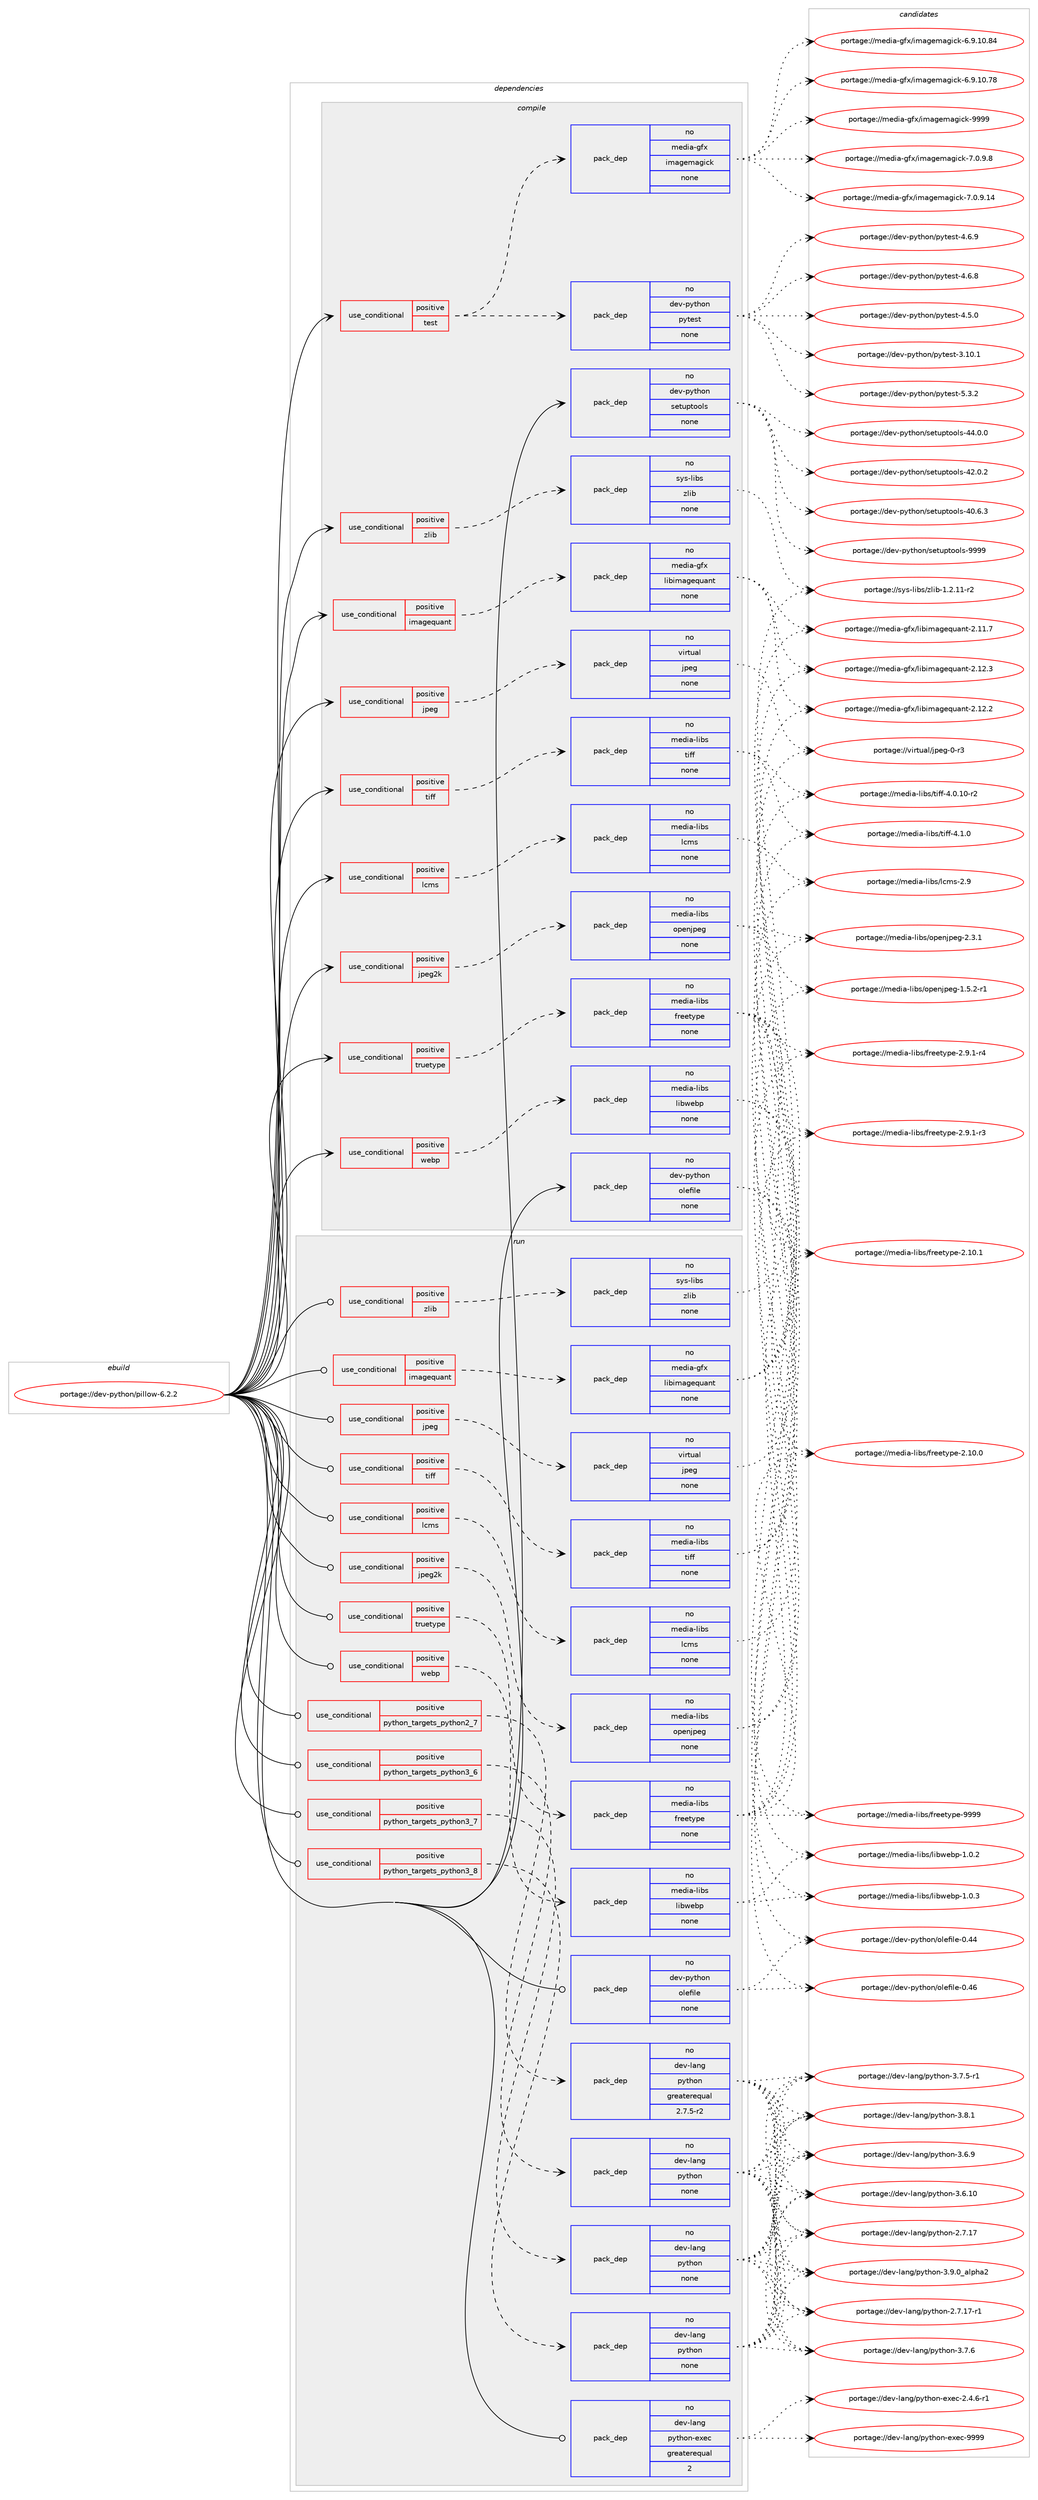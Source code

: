 digraph prolog {

# *************
# Graph options
# *************

newrank=true;
concentrate=true;
compound=true;
graph [rankdir=LR,fontname=Helvetica,fontsize=10,ranksep=1.5];#, ranksep=2.5, nodesep=0.2];
edge  [arrowhead=vee];
node  [fontname=Helvetica,fontsize=10];

# **********
# The ebuild
# **********

subgraph cluster_leftcol {
color=gray;
label=<<i>ebuild</i>>;
id [label="portage://dev-python/pillow-6.2.2", color=red, width=4, href="../dev-python/pillow-6.2.2.svg"];
}

# ****************
# The dependencies
# ****************

subgraph cluster_midcol {
color=gray;
label=<<i>dependencies</i>>;
subgraph cluster_compile {
fillcolor="#eeeeee";
style=filled;
label=<<i>compile</i>>;
subgraph cond110807 {
dependency442245 [label=<<TABLE BORDER="0" CELLBORDER="1" CELLSPACING="0" CELLPADDING="4"><TR><TD ROWSPAN="3" CELLPADDING="10">use_conditional</TD></TR><TR><TD>positive</TD></TR><TR><TD>imagequant</TD></TR></TABLE>>, shape=none, color=red];
subgraph pack326496 {
dependency442246 [label=<<TABLE BORDER="0" CELLBORDER="1" CELLSPACING="0" CELLPADDING="4" WIDTH="220"><TR><TD ROWSPAN="6" CELLPADDING="30">pack_dep</TD></TR><TR><TD WIDTH="110">no</TD></TR><TR><TD>media-gfx</TD></TR><TR><TD>libimagequant</TD></TR><TR><TD>none</TD></TR><TR><TD></TD></TR></TABLE>>, shape=none, color=blue];
}
dependency442245:e -> dependency442246:w [weight=20,style="dashed",arrowhead="vee"];
}
id:e -> dependency442245:w [weight=20,style="solid",arrowhead="vee"];
subgraph cond110808 {
dependency442247 [label=<<TABLE BORDER="0" CELLBORDER="1" CELLSPACING="0" CELLPADDING="4"><TR><TD ROWSPAN="3" CELLPADDING="10">use_conditional</TD></TR><TR><TD>positive</TD></TR><TR><TD>jpeg</TD></TR></TABLE>>, shape=none, color=red];
subgraph pack326497 {
dependency442248 [label=<<TABLE BORDER="0" CELLBORDER="1" CELLSPACING="0" CELLPADDING="4" WIDTH="220"><TR><TD ROWSPAN="6" CELLPADDING="30">pack_dep</TD></TR><TR><TD WIDTH="110">no</TD></TR><TR><TD>virtual</TD></TR><TR><TD>jpeg</TD></TR><TR><TD>none</TD></TR><TR><TD></TD></TR></TABLE>>, shape=none, color=blue];
}
dependency442247:e -> dependency442248:w [weight=20,style="dashed",arrowhead="vee"];
}
id:e -> dependency442247:w [weight=20,style="solid",arrowhead="vee"];
subgraph cond110809 {
dependency442249 [label=<<TABLE BORDER="0" CELLBORDER="1" CELLSPACING="0" CELLPADDING="4"><TR><TD ROWSPAN="3" CELLPADDING="10">use_conditional</TD></TR><TR><TD>positive</TD></TR><TR><TD>jpeg2k</TD></TR></TABLE>>, shape=none, color=red];
subgraph pack326498 {
dependency442250 [label=<<TABLE BORDER="0" CELLBORDER="1" CELLSPACING="0" CELLPADDING="4" WIDTH="220"><TR><TD ROWSPAN="6" CELLPADDING="30">pack_dep</TD></TR><TR><TD WIDTH="110">no</TD></TR><TR><TD>media-libs</TD></TR><TR><TD>openjpeg</TD></TR><TR><TD>none</TD></TR><TR><TD></TD></TR></TABLE>>, shape=none, color=blue];
}
dependency442249:e -> dependency442250:w [weight=20,style="dashed",arrowhead="vee"];
}
id:e -> dependency442249:w [weight=20,style="solid",arrowhead="vee"];
subgraph cond110810 {
dependency442251 [label=<<TABLE BORDER="0" CELLBORDER="1" CELLSPACING="0" CELLPADDING="4"><TR><TD ROWSPAN="3" CELLPADDING="10">use_conditional</TD></TR><TR><TD>positive</TD></TR><TR><TD>lcms</TD></TR></TABLE>>, shape=none, color=red];
subgraph pack326499 {
dependency442252 [label=<<TABLE BORDER="0" CELLBORDER="1" CELLSPACING="0" CELLPADDING="4" WIDTH="220"><TR><TD ROWSPAN="6" CELLPADDING="30">pack_dep</TD></TR><TR><TD WIDTH="110">no</TD></TR><TR><TD>media-libs</TD></TR><TR><TD>lcms</TD></TR><TR><TD>none</TD></TR><TR><TD></TD></TR></TABLE>>, shape=none, color=blue];
}
dependency442251:e -> dependency442252:w [weight=20,style="dashed",arrowhead="vee"];
}
id:e -> dependency442251:w [weight=20,style="solid",arrowhead="vee"];
subgraph cond110811 {
dependency442253 [label=<<TABLE BORDER="0" CELLBORDER="1" CELLSPACING="0" CELLPADDING="4"><TR><TD ROWSPAN="3" CELLPADDING="10">use_conditional</TD></TR><TR><TD>positive</TD></TR><TR><TD>test</TD></TR></TABLE>>, shape=none, color=red];
subgraph pack326500 {
dependency442254 [label=<<TABLE BORDER="0" CELLBORDER="1" CELLSPACING="0" CELLPADDING="4" WIDTH="220"><TR><TD ROWSPAN="6" CELLPADDING="30">pack_dep</TD></TR><TR><TD WIDTH="110">no</TD></TR><TR><TD>dev-python</TD></TR><TR><TD>pytest</TD></TR><TR><TD>none</TD></TR><TR><TD></TD></TR></TABLE>>, shape=none, color=blue];
}
dependency442253:e -> dependency442254:w [weight=20,style="dashed",arrowhead="vee"];
subgraph pack326501 {
dependency442255 [label=<<TABLE BORDER="0" CELLBORDER="1" CELLSPACING="0" CELLPADDING="4" WIDTH="220"><TR><TD ROWSPAN="6" CELLPADDING="30">pack_dep</TD></TR><TR><TD WIDTH="110">no</TD></TR><TR><TD>media-gfx</TD></TR><TR><TD>imagemagick</TD></TR><TR><TD>none</TD></TR><TR><TD></TD></TR></TABLE>>, shape=none, color=blue];
}
dependency442253:e -> dependency442255:w [weight=20,style="dashed",arrowhead="vee"];
}
id:e -> dependency442253:w [weight=20,style="solid",arrowhead="vee"];
subgraph cond110812 {
dependency442256 [label=<<TABLE BORDER="0" CELLBORDER="1" CELLSPACING="0" CELLPADDING="4"><TR><TD ROWSPAN="3" CELLPADDING="10">use_conditional</TD></TR><TR><TD>positive</TD></TR><TR><TD>tiff</TD></TR></TABLE>>, shape=none, color=red];
subgraph pack326502 {
dependency442257 [label=<<TABLE BORDER="0" CELLBORDER="1" CELLSPACING="0" CELLPADDING="4" WIDTH="220"><TR><TD ROWSPAN="6" CELLPADDING="30">pack_dep</TD></TR><TR><TD WIDTH="110">no</TD></TR><TR><TD>media-libs</TD></TR><TR><TD>tiff</TD></TR><TR><TD>none</TD></TR><TR><TD></TD></TR></TABLE>>, shape=none, color=blue];
}
dependency442256:e -> dependency442257:w [weight=20,style="dashed",arrowhead="vee"];
}
id:e -> dependency442256:w [weight=20,style="solid",arrowhead="vee"];
subgraph cond110813 {
dependency442258 [label=<<TABLE BORDER="0" CELLBORDER="1" CELLSPACING="0" CELLPADDING="4"><TR><TD ROWSPAN="3" CELLPADDING="10">use_conditional</TD></TR><TR><TD>positive</TD></TR><TR><TD>truetype</TD></TR></TABLE>>, shape=none, color=red];
subgraph pack326503 {
dependency442259 [label=<<TABLE BORDER="0" CELLBORDER="1" CELLSPACING="0" CELLPADDING="4" WIDTH="220"><TR><TD ROWSPAN="6" CELLPADDING="30">pack_dep</TD></TR><TR><TD WIDTH="110">no</TD></TR><TR><TD>media-libs</TD></TR><TR><TD>freetype</TD></TR><TR><TD>none</TD></TR><TR><TD></TD></TR></TABLE>>, shape=none, color=blue];
}
dependency442258:e -> dependency442259:w [weight=20,style="dashed",arrowhead="vee"];
}
id:e -> dependency442258:w [weight=20,style="solid",arrowhead="vee"];
subgraph cond110814 {
dependency442260 [label=<<TABLE BORDER="0" CELLBORDER="1" CELLSPACING="0" CELLPADDING="4"><TR><TD ROWSPAN="3" CELLPADDING="10">use_conditional</TD></TR><TR><TD>positive</TD></TR><TR><TD>webp</TD></TR></TABLE>>, shape=none, color=red];
subgraph pack326504 {
dependency442261 [label=<<TABLE BORDER="0" CELLBORDER="1" CELLSPACING="0" CELLPADDING="4" WIDTH="220"><TR><TD ROWSPAN="6" CELLPADDING="30">pack_dep</TD></TR><TR><TD WIDTH="110">no</TD></TR><TR><TD>media-libs</TD></TR><TR><TD>libwebp</TD></TR><TR><TD>none</TD></TR><TR><TD></TD></TR></TABLE>>, shape=none, color=blue];
}
dependency442260:e -> dependency442261:w [weight=20,style="dashed",arrowhead="vee"];
}
id:e -> dependency442260:w [weight=20,style="solid",arrowhead="vee"];
subgraph cond110815 {
dependency442262 [label=<<TABLE BORDER="0" CELLBORDER="1" CELLSPACING="0" CELLPADDING="4"><TR><TD ROWSPAN="3" CELLPADDING="10">use_conditional</TD></TR><TR><TD>positive</TD></TR><TR><TD>zlib</TD></TR></TABLE>>, shape=none, color=red];
subgraph pack326505 {
dependency442263 [label=<<TABLE BORDER="0" CELLBORDER="1" CELLSPACING="0" CELLPADDING="4" WIDTH="220"><TR><TD ROWSPAN="6" CELLPADDING="30">pack_dep</TD></TR><TR><TD WIDTH="110">no</TD></TR><TR><TD>sys-libs</TD></TR><TR><TD>zlib</TD></TR><TR><TD>none</TD></TR><TR><TD></TD></TR></TABLE>>, shape=none, color=blue];
}
dependency442262:e -> dependency442263:w [weight=20,style="dashed",arrowhead="vee"];
}
id:e -> dependency442262:w [weight=20,style="solid",arrowhead="vee"];
subgraph pack326506 {
dependency442264 [label=<<TABLE BORDER="0" CELLBORDER="1" CELLSPACING="0" CELLPADDING="4" WIDTH="220"><TR><TD ROWSPAN="6" CELLPADDING="30">pack_dep</TD></TR><TR><TD WIDTH="110">no</TD></TR><TR><TD>dev-python</TD></TR><TR><TD>olefile</TD></TR><TR><TD>none</TD></TR><TR><TD></TD></TR></TABLE>>, shape=none, color=blue];
}
id:e -> dependency442264:w [weight=20,style="solid",arrowhead="vee"];
subgraph pack326507 {
dependency442265 [label=<<TABLE BORDER="0" CELLBORDER="1" CELLSPACING="0" CELLPADDING="4" WIDTH="220"><TR><TD ROWSPAN="6" CELLPADDING="30">pack_dep</TD></TR><TR><TD WIDTH="110">no</TD></TR><TR><TD>dev-python</TD></TR><TR><TD>setuptools</TD></TR><TR><TD>none</TD></TR><TR><TD></TD></TR></TABLE>>, shape=none, color=blue];
}
id:e -> dependency442265:w [weight=20,style="solid",arrowhead="vee"];
}
subgraph cluster_compileandrun {
fillcolor="#eeeeee";
style=filled;
label=<<i>compile and run</i>>;
}
subgraph cluster_run {
fillcolor="#eeeeee";
style=filled;
label=<<i>run</i>>;
subgraph cond110816 {
dependency442266 [label=<<TABLE BORDER="0" CELLBORDER="1" CELLSPACING="0" CELLPADDING="4"><TR><TD ROWSPAN="3" CELLPADDING="10">use_conditional</TD></TR><TR><TD>positive</TD></TR><TR><TD>imagequant</TD></TR></TABLE>>, shape=none, color=red];
subgraph pack326508 {
dependency442267 [label=<<TABLE BORDER="0" CELLBORDER="1" CELLSPACING="0" CELLPADDING="4" WIDTH="220"><TR><TD ROWSPAN="6" CELLPADDING="30">pack_dep</TD></TR><TR><TD WIDTH="110">no</TD></TR><TR><TD>media-gfx</TD></TR><TR><TD>libimagequant</TD></TR><TR><TD>none</TD></TR><TR><TD></TD></TR></TABLE>>, shape=none, color=blue];
}
dependency442266:e -> dependency442267:w [weight=20,style="dashed",arrowhead="vee"];
}
id:e -> dependency442266:w [weight=20,style="solid",arrowhead="odot"];
subgraph cond110817 {
dependency442268 [label=<<TABLE BORDER="0" CELLBORDER="1" CELLSPACING="0" CELLPADDING="4"><TR><TD ROWSPAN="3" CELLPADDING="10">use_conditional</TD></TR><TR><TD>positive</TD></TR><TR><TD>jpeg</TD></TR></TABLE>>, shape=none, color=red];
subgraph pack326509 {
dependency442269 [label=<<TABLE BORDER="0" CELLBORDER="1" CELLSPACING="0" CELLPADDING="4" WIDTH="220"><TR><TD ROWSPAN="6" CELLPADDING="30">pack_dep</TD></TR><TR><TD WIDTH="110">no</TD></TR><TR><TD>virtual</TD></TR><TR><TD>jpeg</TD></TR><TR><TD>none</TD></TR><TR><TD></TD></TR></TABLE>>, shape=none, color=blue];
}
dependency442268:e -> dependency442269:w [weight=20,style="dashed",arrowhead="vee"];
}
id:e -> dependency442268:w [weight=20,style="solid",arrowhead="odot"];
subgraph cond110818 {
dependency442270 [label=<<TABLE BORDER="0" CELLBORDER="1" CELLSPACING="0" CELLPADDING="4"><TR><TD ROWSPAN="3" CELLPADDING="10">use_conditional</TD></TR><TR><TD>positive</TD></TR><TR><TD>jpeg2k</TD></TR></TABLE>>, shape=none, color=red];
subgraph pack326510 {
dependency442271 [label=<<TABLE BORDER="0" CELLBORDER="1" CELLSPACING="0" CELLPADDING="4" WIDTH="220"><TR><TD ROWSPAN="6" CELLPADDING="30">pack_dep</TD></TR><TR><TD WIDTH="110">no</TD></TR><TR><TD>media-libs</TD></TR><TR><TD>openjpeg</TD></TR><TR><TD>none</TD></TR><TR><TD></TD></TR></TABLE>>, shape=none, color=blue];
}
dependency442270:e -> dependency442271:w [weight=20,style="dashed",arrowhead="vee"];
}
id:e -> dependency442270:w [weight=20,style="solid",arrowhead="odot"];
subgraph cond110819 {
dependency442272 [label=<<TABLE BORDER="0" CELLBORDER="1" CELLSPACING="0" CELLPADDING="4"><TR><TD ROWSPAN="3" CELLPADDING="10">use_conditional</TD></TR><TR><TD>positive</TD></TR><TR><TD>lcms</TD></TR></TABLE>>, shape=none, color=red];
subgraph pack326511 {
dependency442273 [label=<<TABLE BORDER="0" CELLBORDER="1" CELLSPACING="0" CELLPADDING="4" WIDTH="220"><TR><TD ROWSPAN="6" CELLPADDING="30">pack_dep</TD></TR><TR><TD WIDTH="110">no</TD></TR><TR><TD>media-libs</TD></TR><TR><TD>lcms</TD></TR><TR><TD>none</TD></TR><TR><TD></TD></TR></TABLE>>, shape=none, color=blue];
}
dependency442272:e -> dependency442273:w [weight=20,style="dashed",arrowhead="vee"];
}
id:e -> dependency442272:w [weight=20,style="solid",arrowhead="odot"];
subgraph cond110820 {
dependency442274 [label=<<TABLE BORDER="0" CELLBORDER="1" CELLSPACING="0" CELLPADDING="4"><TR><TD ROWSPAN="3" CELLPADDING="10">use_conditional</TD></TR><TR><TD>positive</TD></TR><TR><TD>python_targets_python2_7</TD></TR></TABLE>>, shape=none, color=red];
subgraph pack326512 {
dependency442275 [label=<<TABLE BORDER="0" CELLBORDER="1" CELLSPACING="0" CELLPADDING="4" WIDTH="220"><TR><TD ROWSPAN="6" CELLPADDING="30">pack_dep</TD></TR><TR><TD WIDTH="110">no</TD></TR><TR><TD>dev-lang</TD></TR><TR><TD>python</TD></TR><TR><TD>greaterequal</TD></TR><TR><TD>2.7.5-r2</TD></TR></TABLE>>, shape=none, color=blue];
}
dependency442274:e -> dependency442275:w [weight=20,style="dashed",arrowhead="vee"];
}
id:e -> dependency442274:w [weight=20,style="solid",arrowhead="odot"];
subgraph cond110821 {
dependency442276 [label=<<TABLE BORDER="0" CELLBORDER="1" CELLSPACING="0" CELLPADDING="4"><TR><TD ROWSPAN="3" CELLPADDING="10">use_conditional</TD></TR><TR><TD>positive</TD></TR><TR><TD>python_targets_python3_6</TD></TR></TABLE>>, shape=none, color=red];
subgraph pack326513 {
dependency442277 [label=<<TABLE BORDER="0" CELLBORDER="1" CELLSPACING="0" CELLPADDING="4" WIDTH="220"><TR><TD ROWSPAN="6" CELLPADDING="30">pack_dep</TD></TR><TR><TD WIDTH="110">no</TD></TR><TR><TD>dev-lang</TD></TR><TR><TD>python</TD></TR><TR><TD>none</TD></TR><TR><TD></TD></TR></TABLE>>, shape=none, color=blue];
}
dependency442276:e -> dependency442277:w [weight=20,style="dashed",arrowhead="vee"];
}
id:e -> dependency442276:w [weight=20,style="solid",arrowhead="odot"];
subgraph cond110822 {
dependency442278 [label=<<TABLE BORDER="0" CELLBORDER="1" CELLSPACING="0" CELLPADDING="4"><TR><TD ROWSPAN="3" CELLPADDING="10">use_conditional</TD></TR><TR><TD>positive</TD></TR><TR><TD>python_targets_python3_7</TD></TR></TABLE>>, shape=none, color=red];
subgraph pack326514 {
dependency442279 [label=<<TABLE BORDER="0" CELLBORDER="1" CELLSPACING="0" CELLPADDING="4" WIDTH="220"><TR><TD ROWSPAN="6" CELLPADDING="30">pack_dep</TD></TR><TR><TD WIDTH="110">no</TD></TR><TR><TD>dev-lang</TD></TR><TR><TD>python</TD></TR><TR><TD>none</TD></TR><TR><TD></TD></TR></TABLE>>, shape=none, color=blue];
}
dependency442278:e -> dependency442279:w [weight=20,style="dashed",arrowhead="vee"];
}
id:e -> dependency442278:w [weight=20,style="solid",arrowhead="odot"];
subgraph cond110823 {
dependency442280 [label=<<TABLE BORDER="0" CELLBORDER="1" CELLSPACING="0" CELLPADDING="4"><TR><TD ROWSPAN="3" CELLPADDING="10">use_conditional</TD></TR><TR><TD>positive</TD></TR><TR><TD>python_targets_python3_8</TD></TR></TABLE>>, shape=none, color=red];
subgraph pack326515 {
dependency442281 [label=<<TABLE BORDER="0" CELLBORDER="1" CELLSPACING="0" CELLPADDING="4" WIDTH="220"><TR><TD ROWSPAN="6" CELLPADDING="30">pack_dep</TD></TR><TR><TD WIDTH="110">no</TD></TR><TR><TD>dev-lang</TD></TR><TR><TD>python</TD></TR><TR><TD>none</TD></TR><TR><TD></TD></TR></TABLE>>, shape=none, color=blue];
}
dependency442280:e -> dependency442281:w [weight=20,style="dashed",arrowhead="vee"];
}
id:e -> dependency442280:w [weight=20,style="solid",arrowhead="odot"];
subgraph cond110824 {
dependency442282 [label=<<TABLE BORDER="0" CELLBORDER="1" CELLSPACING="0" CELLPADDING="4"><TR><TD ROWSPAN="3" CELLPADDING="10">use_conditional</TD></TR><TR><TD>positive</TD></TR><TR><TD>tiff</TD></TR></TABLE>>, shape=none, color=red];
subgraph pack326516 {
dependency442283 [label=<<TABLE BORDER="0" CELLBORDER="1" CELLSPACING="0" CELLPADDING="4" WIDTH="220"><TR><TD ROWSPAN="6" CELLPADDING="30">pack_dep</TD></TR><TR><TD WIDTH="110">no</TD></TR><TR><TD>media-libs</TD></TR><TR><TD>tiff</TD></TR><TR><TD>none</TD></TR><TR><TD></TD></TR></TABLE>>, shape=none, color=blue];
}
dependency442282:e -> dependency442283:w [weight=20,style="dashed",arrowhead="vee"];
}
id:e -> dependency442282:w [weight=20,style="solid",arrowhead="odot"];
subgraph cond110825 {
dependency442284 [label=<<TABLE BORDER="0" CELLBORDER="1" CELLSPACING="0" CELLPADDING="4"><TR><TD ROWSPAN="3" CELLPADDING="10">use_conditional</TD></TR><TR><TD>positive</TD></TR><TR><TD>truetype</TD></TR></TABLE>>, shape=none, color=red];
subgraph pack326517 {
dependency442285 [label=<<TABLE BORDER="0" CELLBORDER="1" CELLSPACING="0" CELLPADDING="4" WIDTH="220"><TR><TD ROWSPAN="6" CELLPADDING="30">pack_dep</TD></TR><TR><TD WIDTH="110">no</TD></TR><TR><TD>media-libs</TD></TR><TR><TD>freetype</TD></TR><TR><TD>none</TD></TR><TR><TD></TD></TR></TABLE>>, shape=none, color=blue];
}
dependency442284:e -> dependency442285:w [weight=20,style="dashed",arrowhead="vee"];
}
id:e -> dependency442284:w [weight=20,style="solid",arrowhead="odot"];
subgraph cond110826 {
dependency442286 [label=<<TABLE BORDER="0" CELLBORDER="1" CELLSPACING="0" CELLPADDING="4"><TR><TD ROWSPAN="3" CELLPADDING="10">use_conditional</TD></TR><TR><TD>positive</TD></TR><TR><TD>webp</TD></TR></TABLE>>, shape=none, color=red];
subgraph pack326518 {
dependency442287 [label=<<TABLE BORDER="0" CELLBORDER="1" CELLSPACING="0" CELLPADDING="4" WIDTH="220"><TR><TD ROWSPAN="6" CELLPADDING="30">pack_dep</TD></TR><TR><TD WIDTH="110">no</TD></TR><TR><TD>media-libs</TD></TR><TR><TD>libwebp</TD></TR><TR><TD>none</TD></TR><TR><TD></TD></TR></TABLE>>, shape=none, color=blue];
}
dependency442286:e -> dependency442287:w [weight=20,style="dashed",arrowhead="vee"];
}
id:e -> dependency442286:w [weight=20,style="solid",arrowhead="odot"];
subgraph cond110827 {
dependency442288 [label=<<TABLE BORDER="0" CELLBORDER="1" CELLSPACING="0" CELLPADDING="4"><TR><TD ROWSPAN="3" CELLPADDING="10">use_conditional</TD></TR><TR><TD>positive</TD></TR><TR><TD>zlib</TD></TR></TABLE>>, shape=none, color=red];
subgraph pack326519 {
dependency442289 [label=<<TABLE BORDER="0" CELLBORDER="1" CELLSPACING="0" CELLPADDING="4" WIDTH="220"><TR><TD ROWSPAN="6" CELLPADDING="30">pack_dep</TD></TR><TR><TD WIDTH="110">no</TD></TR><TR><TD>sys-libs</TD></TR><TR><TD>zlib</TD></TR><TR><TD>none</TD></TR><TR><TD></TD></TR></TABLE>>, shape=none, color=blue];
}
dependency442288:e -> dependency442289:w [weight=20,style="dashed",arrowhead="vee"];
}
id:e -> dependency442288:w [weight=20,style="solid",arrowhead="odot"];
subgraph pack326520 {
dependency442290 [label=<<TABLE BORDER="0" CELLBORDER="1" CELLSPACING="0" CELLPADDING="4" WIDTH="220"><TR><TD ROWSPAN="6" CELLPADDING="30">pack_dep</TD></TR><TR><TD WIDTH="110">no</TD></TR><TR><TD>dev-lang</TD></TR><TR><TD>python-exec</TD></TR><TR><TD>greaterequal</TD></TR><TR><TD>2</TD></TR></TABLE>>, shape=none, color=blue];
}
id:e -> dependency442290:w [weight=20,style="solid",arrowhead="odot"];
subgraph pack326521 {
dependency442291 [label=<<TABLE BORDER="0" CELLBORDER="1" CELLSPACING="0" CELLPADDING="4" WIDTH="220"><TR><TD ROWSPAN="6" CELLPADDING="30">pack_dep</TD></TR><TR><TD WIDTH="110">no</TD></TR><TR><TD>dev-python</TD></TR><TR><TD>olefile</TD></TR><TR><TD>none</TD></TR><TR><TD></TD></TR></TABLE>>, shape=none, color=blue];
}
id:e -> dependency442291:w [weight=20,style="solid",arrowhead="odot"];
}
}

# **************
# The candidates
# **************

subgraph cluster_choices {
rank=same;
color=gray;
label=<<i>candidates</i>>;

subgraph choice326496 {
color=black;
nodesep=1;
choice10910110010597451031021204710810598105109971031011131179711011645504649504651 [label="portage://media-gfx/libimagequant-2.12.3", color=red, width=4,href="../media-gfx/libimagequant-2.12.3.svg"];
choice10910110010597451031021204710810598105109971031011131179711011645504649504650 [label="portage://media-gfx/libimagequant-2.12.2", color=red, width=4,href="../media-gfx/libimagequant-2.12.2.svg"];
choice10910110010597451031021204710810598105109971031011131179711011645504649494655 [label="portage://media-gfx/libimagequant-2.11.7", color=red, width=4,href="../media-gfx/libimagequant-2.11.7.svg"];
dependency442246:e -> choice10910110010597451031021204710810598105109971031011131179711011645504649504651:w [style=dotted,weight="100"];
dependency442246:e -> choice10910110010597451031021204710810598105109971031011131179711011645504649504650:w [style=dotted,weight="100"];
dependency442246:e -> choice10910110010597451031021204710810598105109971031011131179711011645504649494655:w [style=dotted,weight="100"];
}
subgraph choice326497 {
color=black;
nodesep=1;
choice118105114116117971084710611210110345484511451 [label="portage://virtual/jpeg-0-r3", color=red, width=4,href="../virtual/jpeg-0-r3.svg"];
dependency442248:e -> choice118105114116117971084710611210110345484511451:w [style=dotted,weight="100"];
}
subgraph choice326498 {
color=black;
nodesep=1;
choice10910110010597451081059811547111112101110106112101103455046514649 [label="portage://media-libs/openjpeg-2.3.1", color=red, width=4,href="../media-libs/openjpeg-2.3.1.svg"];
choice109101100105974510810598115471111121011101061121011034549465346504511449 [label="portage://media-libs/openjpeg-1.5.2-r1", color=red, width=4,href="../media-libs/openjpeg-1.5.2-r1.svg"];
dependency442250:e -> choice10910110010597451081059811547111112101110106112101103455046514649:w [style=dotted,weight="100"];
dependency442250:e -> choice109101100105974510810598115471111121011101061121011034549465346504511449:w [style=dotted,weight="100"];
}
subgraph choice326499 {
color=black;
nodesep=1;
choice109101100105974510810598115471089910911545504657 [label="portage://media-libs/lcms-2.9", color=red, width=4,href="../media-libs/lcms-2.9.svg"];
dependency442252:e -> choice109101100105974510810598115471089910911545504657:w [style=dotted,weight="100"];
}
subgraph choice326500 {
color=black;
nodesep=1;
choice1001011184511212111610411111047112121116101115116455346514650 [label="portage://dev-python/pytest-5.3.2", color=red, width=4,href="../dev-python/pytest-5.3.2.svg"];
choice1001011184511212111610411111047112121116101115116455246544657 [label="portage://dev-python/pytest-4.6.9", color=red, width=4,href="../dev-python/pytest-4.6.9.svg"];
choice1001011184511212111610411111047112121116101115116455246544656 [label="portage://dev-python/pytest-4.6.8", color=red, width=4,href="../dev-python/pytest-4.6.8.svg"];
choice1001011184511212111610411111047112121116101115116455246534648 [label="portage://dev-python/pytest-4.5.0", color=red, width=4,href="../dev-python/pytest-4.5.0.svg"];
choice100101118451121211161041111104711212111610111511645514649484649 [label="portage://dev-python/pytest-3.10.1", color=red, width=4,href="../dev-python/pytest-3.10.1.svg"];
dependency442254:e -> choice1001011184511212111610411111047112121116101115116455346514650:w [style=dotted,weight="100"];
dependency442254:e -> choice1001011184511212111610411111047112121116101115116455246544657:w [style=dotted,weight="100"];
dependency442254:e -> choice1001011184511212111610411111047112121116101115116455246544656:w [style=dotted,weight="100"];
dependency442254:e -> choice1001011184511212111610411111047112121116101115116455246534648:w [style=dotted,weight="100"];
dependency442254:e -> choice100101118451121211161041111104711212111610111511645514649484649:w [style=dotted,weight="100"];
}
subgraph choice326501 {
color=black;
nodesep=1;
choice1091011001059745103102120471051099710310110997103105991074557575757 [label="portage://media-gfx/imagemagick-9999", color=red, width=4,href="../media-gfx/imagemagick-9999.svg"];
choice1091011001059745103102120471051099710310110997103105991074555464846574656 [label="portage://media-gfx/imagemagick-7.0.9.8", color=red, width=4,href="../media-gfx/imagemagick-7.0.9.8.svg"];
choice109101100105974510310212047105109971031011099710310599107455546484657464952 [label="portage://media-gfx/imagemagick-7.0.9.14", color=red, width=4,href="../media-gfx/imagemagick-7.0.9.14.svg"];
choice10910110010597451031021204710510997103101109971031059910745544657464948465652 [label="portage://media-gfx/imagemagick-6.9.10.84", color=red, width=4,href="../media-gfx/imagemagick-6.9.10.84.svg"];
choice10910110010597451031021204710510997103101109971031059910745544657464948465556 [label="portage://media-gfx/imagemagick-6.9.10.78", color=red, width=4,href="../media-gfx/imagemagick-6.9.10.78.svg"];
dependency442255:e -> choice1091011001059745103102120471051099710310110997103105991074557575757:w [style=dotted,weight="100"];
dependency442255:e -> choice1091011001059745103102120471051099710310110997103105991074555464846574656:w [style=dotted,weight="100"];
dependency442255:e -> choice109101100105974510310212047105109971031011099710310599107455546484657464952:w [style=dotted,weight="100"];
dependency442255:e -> choice10910110010597451031021204710510997103101109971031059910745544657464948465652:w [style=dotted,weight="100"];
dependency442255:e -> choice10910110010597451031021204710510997103101109971031059910745544657464948465556:w [style=dotted,weight="100"];
}
subgraph choice326502 {
color=black;
nodesep=1;
choice10910110010597451081059811547116105102102455246494648 [label="portage://media-libs/tiff-4.1.0", color=red, width=4,href="../media-libs/tiff-4.1.0.svg"];
choice10910110010597451081059811547116105102102455246484649484511450 [label="portage://media-libs/tiff-4.0.10-r2", color=red, width=4,href="../media-libs/tiff-4.0.10-r2.svg"];
dependency442257:e -> choice10910110010597451081059811547116105102102455246494648:w [style=dotted,weight="100"];
dependency442257:e -> choice10910110010597451081059811547116105102102455246484649484511450:w [style=dotted,weight="100"];
}
subgraph choice326503 {
color=black;
nodesep=1;
choice109101100105974510810598115471021141011011161211121014557575757 [label="portage://media-libs/freetype-9999", color=red, width=4,href="../media-libs/freetype-9999.svg"];
choice109101100105974510810598115471021141011011161211121014550465746494511452 [label="portage://media-libs/freetype-2.9.1-r4", color=red, width=4,href="../media-libs/freetype-2.9.1-r4.svg"];
choice109101100105974510810598115471021141011011161211121014550465746494511451 [label="portage://media-libs/freetype-2.9.1-r3", color=red, width=4,href="../media-libs/freetype-2.9.1-r3.svg"];
choice1091011001059745108105981154710211410110111612111210145504649484649 [label="portage://media-libs/freetype-2.10.1", color=red, width=4,href="../media-libs/freetype-2.10.1.svg"];
choice1091011001059745108105981154710211410110111612111210145504649484648 [label="portage://media-libs/freetype-2.10.0", color=red, width=4,href="../media-libs/freetype-2.10.0.svg"];
dependency442259:e -> choice109101100105974510810598115471021141011011161211121014557575757:w [style=dotted,weight="100"];
dependency442259:e -> choice109101100105974510810598115471021141011011161211121014550465746494511452:w [style=dotted,weight="100"];
dependency442259:e -> choice109101100105974510810598115471021141011011161211121014550465746494511451:w [style=dotted,weight="100"];
dependency442259:e -> choice1091011001059745108105981154710211410110111612111210145504649484649:w [style=dotted,weight="100"];
dependency442259:e -> choice1091011001059745108105981154710211410110111612111210145504649484648:w [style=dotted,weight="100"];
}
subgraph choice326504 {
color=black;
nodesep=1;
choice109101100105974510810598115471081059811910198112454946484651 [label="portage://media-libs/libwebp-1.0.3", color=red, width=4,href="../media-libs/libwebp-1.0.3.svg"];
choice109101100105974510810598115471081059811910198112454946484650 [label="portage://media-libs/libwebp-1.0.2", color=red, width=4,href="../media-libs/libwebp-1.0.2.svg"];
dependency442261:e -> choice109101100105974510810598115471081059811910198112454946484651:w [style=dotted,weight="100"];
dependency442261:e -> choice109101100105974510810598115471081059811910198112454946484650:w [style=dotted,weight="100"];
}
subgraph choice326505 {
color=black;
nodesep=1;
choice11512111545108105981154712210810598454946504649494511450 [label="portage://sys-libs/zlib-1.2.11-r2", color=red, width=4,href="../sys-libs/zlib-1.2.11-r2.svg"];
dependency442263:e -> choice11512111545108105981154712210810598454946504649494511450:w [style=dotted,weight="100"];
}
subgraph choice326506 {
color=black;
nodesep=1;
choice10010111845112121116104111110471111081011021051081014548465254 [label="portage://dev-python/olefile-0.46", color=red, width=4,href="../dev-python/olefile-0.46.svg"];
choice10010111845112121116104111110471111081011021051081014548465252 [label="portage://dev-python/olefile-0.44", color=red, width=4,href="../dev-python/olefile-0.44.svg"];
dependency442264:e -> choice10010111845112121116104111110471111081011021051081014548465254:w [style=dotted,weight="100"];
dependency442264:e -> choice10010111845112121116104111110471111081011021051081014548465252:w [style=dotted,weight="100"];
}
subgraph choice326507 {
color=black;
nodesep=1;
choice10010111845112121116104111110471151011161171121161111111081154557575757 [label="portage://dev-python/setuptools-9999", color=red, width=4,href="../dev-python/setuptools-9999.svg"];
choice100101118451121211161041111104711510111611711211611111110811545525246484648 [label="portage://dev-python/setuptools-44.0.0", color=red, width=4,href="../dev-python/setuptools-44.0.0.svg"];
choice100101118451121211161041111104711510111611711211611111110811545525046484650 [label="portage://dev-python/setuptools-42.0.2", color=red, width=4,href="../dev-python/setuptools-42.0.2.svg"];
choice100101118451121211161041111104711510111611711211611111110811545524846544651 [label="portage://dev-python/setuptools-40.6.3", color=red, width=4,href="../dev-python/setuptools-40.6.3.svg"];
dependency442265:e -> choice10010111845112121116104111110471151011161171121161111111081154557575757:w [style=dotted,weight="100"];
dependency442265:e -> choice100101118451121211161041111104711510111611711211611111110811545525246484648:w [style=dotted,weight="100"];
dependency442265:e -> choice100101118451121211161041111104711510111611711211611111110811545525046484650:w [style=dotted,weight="100"];
dependency442265:e -> choice100101118451121211161041111104711510111611711211611111110811545524846544651:w [style=dotted,weight="100"];
}
subgraph choice326508 {
color=black;
nodesep=1;
choice10910110010597451031021204710810598105109971031011131179711011645504649504651 [label="portage://media-gfx/libimagequant-2.12.3", color=red, width=4,href="../media-gfx/libimagequant-2.12.3.svg"];
choice10910110010597451031021204710810598105109971031011131179711011645504649504650 [label="portage://media-gfx/libimagequant-2.12.2", color=red, width=4,href="../media-gfx/libimagequant-2.12.2.svg"];
choice10910110010597451031021204710810598105109971031011131179711011645504649494655 [label="portage://media-gfx/libimagequant-2.11.7", color=red, width=4,href="../media-gfx/libimagequant-2.11.7.svg"];
dependency442267:e -> choice10910110010597451031021204710810598105109971031011131179711011645504649504651:w [style=dotted,weight="100"];
dependency442267:e -> choice10910110010597451031021204710810598105109971031011131179711011645504649504650:w [style=dotted,weight="100"];
dependency442267:e -> choice10910110010597451031021204710810598105109971031011131179711011645504649494655:w [style=dotted,weight="100"];
}
subgraph choice326509 {
color=black;
nodesep=1;
choice118105114116117971084710611210110345484511451 [label="portage://virtual/jpeg-0-r3", color=red, width=4,href="../virtual/jpeg-0-r3.svg"];
dependency442269:e -> choice118105114116117971084710611210110345484511451:w [style=dotted,weight="100"];
}
subgraph choice326510 {
color=black;
nodesep=1;
choice10910110010597451081059811547111112101110106112101103455046514649 [label="portage://media-libs/openjpeg-2.3.1", color=red, width=4,href="../media-libs/openjpeg-2.3.1.svg"];
choice109101100105974510810598115471111121011101061121011034549465346504511449 [label="portage://media-libs/openjpeg-1.5.2-r1", color=red, width=4,href="../media-libs/openjpeg-1.5.2-r1.svg"];
dependency442271:e -> choice10910110010597451081059811547111112101110106112101103455046514649:w [style=dotted,weight="100"];
dependency442271:e -> choice109101100105974510810598115471111121011101061121011034549465346504511449:w [style=dotted,weight="100"];
}
subgraph choice326511 {
color=black;
nodesep=1;
choice109101100105974510810598115471089910911545504657 [label="portage://media-libs/lcms-2.9", color=red, width=4,href="../media-libs/lcms-2.9.svg"];
dependency442273:e -> choice109101100105974510810598115471089910911545504657:w [style=dotted,weight="100"];
}
subgraph choice326512 {
color=black;
nodesep=1;
choice10010111845108971101034711212111610411111045514657464895971081121049750 [label="portage://dev-lang/python-3.9.0_alpha2", color=red, width=4,href="../dev-lang/python-3.9.0_alpha2.svg"];
choice100101118451089711010347112121116104111110455146564649 [label="portage://dev-lang/python-3.8.1", color=red, width=4,href="../dev-lang/python-3.8.1.svg"];
choice100101118451089711010347112121116104111110455146554654 [label="portage://dev-lang/python-3.7.6", color=red, width=4,href="../dev-lang/python-3.7.6.svg"];
choice1001011184510897110103471121211161041111104551465546534511449 [label="portage://dev-lang/python-3.7.5-r1", color=red, width=4,href="../dev-lang/python-3.7.5-r1.svg"];
choice100101118451089711010347112121116104111110455146544657 [label="portage://dev-lang/python-3.6.9", color=red, width=4,href="../dev-lang/python-3.6.9.svg"];
choice10010111845108971101034711212111610411111045514654464948 [label="portage://dev-lang/python-3.6.10", color=red, width=4,href="../dev-lang/python-3.6.10.svg"];
choice100101118451089711010347112121116104111110455046554649554511449 [label="portage://dev-lang/python-2.7.17-r1", color=red, width=4,href="../dev-lang/python-2.7.17-r1.svg"];
choice10010111845108971101034711212111610411111045504655464955 [label="portage://dev-lang/python-2.7.17", color=red, width=4,href="../dev-lang/python-2.7.17.svg"];
dependency442275:e -> choice10010111845108971101034711212111610411111045514657464895971081121049750:w [style=dotted,weight="100"];
dependency442275:e -> choice100101118451089711010347112121116104111110455146564649:w [style=dotted,weight="100"];
dependency442275:e -> choice100101118451089711010347112121116104111110455146554654:w [style=dotted,weight="100"];
dependency442275:e -> choice1001011184510897110103471121211161041111104551465546534511449:w [style=dotted,weight="100"];
dependency442275:e -> choice100101118451089711010347112121116104111110455146544657:w [style=dotted,weight="100"];
dependency442275:e -> choice10010111845108971101034711212111610411111045514654464948:w [style=dotted,weight="100"];
dependency442275:e -> choice100101118451089711010347112121116104111110455046554649554511449:w [style=dotted,weight="100"];
dependency442275:e -> choice10010111845108971101034711212111610411111045504655464955:w [style=dotted,weight="100"];
}
subgraph choice326513 {
color=black;
nodesep=1;
choice10010111845108971101034711212111610411111045514657464895971081121049750 [label="portage://dev-lang/python-3.9.0_alpha2", color=red, width=4,href="../dev-lang/python-3.9.0_alpha2.svg"];
choice100101118451089711010347112121116104111110455146564649 [label="portage://dev-lang/python-3.8.1", color=red, width=4,href="../dev-lang/python-3.8.1.svg"];
choice100101118451089711010347112121116104111110455146554654 [label="portage://dev-lang/python-3.7.6", color=red, width=4,href="../dev-lang/python-3.7.6.svg"];
choice1001011184510897110103471121211161041111104551465546534511449 [label="portage://dev-lang/python-3.7.5-r1", color=red, width=4,href="../dev-lang/python-3.7.5-r1.svg"];
choice100101118451089711010347112121116104111110455146544657 [label="portage://dev-lang/python-3.6.9", color=red, width=4,href="../dev-lang/python-3.6.9.svg"];
choice10010111845108971101034711212111610411111045514654464948 [label="portage://dev-lang/python-3.6.10", color=red, width=4,href="../dev-lang/python-3.6.10.svg"];
choice100101118451089711010347112121116104111110455046554649554511449 [label="portage://dev-lang/python-2.7.17-r1", color=red, width=4,href="../dev-lang/python-2.7.17-r1.svg"];
choice10010111845108971101034711212111610411111045504655464955 [label="portage://dev-lang/python-2.7.17", color=red, width=4,href="../dev-lang/python-2.7.17.svg"];
dependency442277:e -> choice10010111845108971101034711212111610411111045514657464895971081121049750:w [style=dotted,weight="100"];
dependency442277:e -> choice100101118451089711010347112121116104111110455146564649:w [style=dotted,weight="100"];
dependency442277:e -> choice100101118451089711010347112121116104111110455146554654:w [style=dotted,weight="100"];
dependency442277:e -> choice1001011184510897110103471121211161041111104551465546534511449:w [style=dotted,weight="100"];
dependency442277:e -> choice100101118451089711010347112121116104111110455146544657:w [style=dotted,weight="100"];
dependency442277:e -> choice10010111845108971101034711212111610411111045514654464948:w [style=dotted,weight="100"];
dependency442277:e -> choice100101118451089711010347112121116104111110455046554649554511449:w [style=dotted,weight="100"];
dependency442277:e -> choice10010111845108971101034711212111610411111045504655464955:w [style=dotted,weight="100"];
}
subgraph choice326514 {
color=black;
nodesep=1;
choice10010111845108971101034711212111610411111045514657464895971081121049750 [label="portage://dev-lang/python-3.9.0_alpha2", color=red, width=4,href="../dev-lang/python-3.9.0_alpha2.svg"];
choice100101118451089711010347112121116104111110455146564649 [label="portage://dev-lang/python-3.8.1", color=red, width=4,href="../dev-lang/python-3.8.1.svg"];
choice100101118451089711010347112121116104111110455146554654 [label="portage://dev-lang/python-3.7.6", color=red, width=4,href="../dev-lang/python-3.7.6.svg"];
choice1001011184510897110103471121211161041111104551465546534511449 [label="portage://dev-lang/python-3.7.5-r1", color=red, width=4,href="../dev-lang/python-3.7.5-r1.svg"];
choice100101118451089711010347112121116104111110455146544657 [label="portage://dev-lang/python-3.6.9", color=red, width=4,href="../dev-lang/python-3.6.9.svg"];
choice10010111845108971101034711212111610411111045514654464948 [label="portage://dev-lang/python-3.6.10", color=red, width=4,href="../dev-lang/python-3.6.10.svg"];
choice100101118451089711010347112121116104111110455046554649554511449 [label="portage://dev-lang/python-2.7.17-r1", color=red, width=4,href="../dev-lang/python-2.7.17-r1.svg"];
choice10010111845108971101034711212111610411111045504655464955 [label="portage://dev-lang/python-2.7.17", color=red, width=4,href="../dev-lang/python-2.7.17.svg"];
dependency442279:e -> choice10010111845108971101034711212111610411111045514657464895971081121049750:w [style=dotted,weight="100"];
dependency442279:e -> choice100101118451089711010347112121116104111110455146564649:w [style=dotted,weight="100"];
dependency442279:e -> choice100101118451089711010347112121116104111110455146554654:w [style=dotted,weight="100"];
dependency442279:e -> choice1001011184510897110103471121211161041111104551465546534511449:w [style=dotted,weight="100"];
dependency442279:e -> choice100101118451089711010347112121116104111110455146544657:w [style=dotted,weight="100"];
dependency442279:e -> choice10010111845108971101034711212111610411111045514654464948:w [style=dotted,weight="100"];
dependency442279:e -> choice100101118451089711010347112121116104111110455046554649554511449:w [style=dotted,weight="100"];
dependency442279:e -> choice10010111845108971101034711212111610411111045504655464955:w [style=dotted,weight="100"];
}
subgraph choice326515 {
color=black;
nodesep=1;
choice10010111845108971101034711212111610411111045514657464895971081121049750 [label="portage://dev-lang/python-3.9.0_alpha2", color=red, width=4,href="../dev-lang/python-3.9.0_alpha2.svg"];
choice100101118451089711010347112121116104111110455146564649 [label="portage://dev-lang/python-3.8.1", color=red, width=4,href="../dev-lang/python-3.8.1.svg"];
choice100101118451089711010347112121116104111110455146554654 [label="portage://dev-lang/python-3.7.6", color=red, width=4,href="../dev-lang/python-3.7.6.svg"];
choice1001011184510897110103471121211161041111104551465546534511449 [label="portage://dev-lang/python-3.7.5-r1", color=red, width=4,href="../dev-lang/python-3.7.5-r1.svg"];
choice100101118451089711010347112121116104111110455146544657 [label="portage://dev-lang/python-3.6.9", color=red, width=4,href="../dev-lang/python-3.6.9.svg"];
choice10010111845108971101034711212111610411111045514654464948 [label="portage://dev-lang/python-3.6.10", color=red, width=4,href="../dev-lang/python-3.6.10.svg"];
choice100101118451089711010347112121116104111110455046554649554511449 [label="portage://dev-lang/python-2.7.17-r1", color=red, width=4,href="../dev-lang/python-2.7.17-r1.svg"];
choice10010111845108971101034711212111610411111045504655464955 [label="portage://dev-lang/python-2.7.17", color=red, width=4,href="../dev-lang/python-2.7.17.svg"];
dependency442281:e -> choice10010111845108971101034711212111610411111045514657464895971081121049750:w [style=dotted,weight="100"];
dependency442281:e -> choice100101118451089711010347112121116104111110455146564649:w [style=dotted,weight="100"];
dependency442281:e -> choice100101118451089711010347112121116104111110455146554654:w [style=dotted,weight="100"];
dependency442281:e -> choice1001011184510897110103471121211161041111104551465546534511449:w [style=dotted,weight="100"];
dependency442281:e -> choice100101118451089711010347112121116104111110455146544657:w [style=dotted,weight="100"];
dependency442281:e -> choice10010111845108971101034711212111610411111045514654464948:w [style=dotted,weight="100"];
dependency442281:e -> choice100101118451089711010347112121116104111110455046554649554511449:w [style=dotted,weight="100"];
dependency442281:e -> choice10010111845108971101034711212111610411111045504655464955:w [style=dotted,weight="100"];
}
subgraph choice326516 {
color=black;
nodesep=1;
choice10910110010597451081059811547116105102102455246494648 [label="portage://media-libs/tiff-4.1.0", color=red, width=4,href="../media-libs/tiff-4.1.0.svg"];
choice10910110010597451081059811547116105102102455246484649484511450 [label="portage://media-libs/tiff-4.0.10-r2", color=red, width=4,href="../media-libs/tiff-4.0.10-r2.svg"];
dependency442283:e -> choice10910110010597451081059811547116105102102455246494648:w [style=dotted,weight="100"];
dependency442283:e -> choice10910110010597451081059811547116105102102455246484649484511450:w [style=dotted,weight="100"];
}
subgraph choice326517 {
color=black;
nodesep=1;
choice109101100105974510810598115471021141011011161211121014557575757 [label="portage://media-libs/freetype-9999", color=red, width=4,href="../media-libs/freetype-9999.svg"];
choice109101100105974510810598115471021141011011161211121014550465746494511452 [label="portage://media-libs/freetype-2.9.1-r4", color=red, width=4,href="../media-libs/freetype-2.9.1-r4.svg"];
choice109101100105974510810598115471021141011011161211121014550465746494511451 [label="portage://media-libs/freetype-2.9.1-r3", color=red, width=4,href="../media-libs/freetype-2.9.1-r3.svg"];
choice1091011001059745108105981154710211410110111612111210145504649484649 [label="portage://media-libs/freetype-2.10.1", color=red, width=4,href="../media-libs/freetype-2.10.1.svg"];
choice1091011001059745108105981154710211410110111612111210145504649484648 [label="portage://media-libs/freetype-2.10.0", color=red, width=4,href="../media-libs/freetype-2.10.0.svg"];
dependency442285:e -> choice109101100105974510810598115471021141011011161211121014557575757:w [style=dotted,weight="100"];
dependency442285:e -> choice109101100105974510810598115471021141011011161211121014550465746494511452:w [style=dotted,weight="100"];
dependency442285:e -> choice109101100105974510810598115471021141011011161211121014550465746494511451:w [style=dotted,weight="100"];
dependency442285:e -> choice1091011001059745108105981154710211410110111612111210145504649484649:w [style=dotted,weight="100"];
dependency442285:e -> choice1091011001059745108105981154710211410110111612111210145504649484648:w [style=dotted,weight="100"];
}
subgraph choice326518 {
color=black;
nodesep=1;
choice109101100105974510810598115471081059811910198112454946484651 [label="portage://media-libs/libwebp-1.0.3", color=red, width=4,href="../media-libs/libwebp-1.0.3.svg"];
choice109101100105974510810598115471081059811910198112454946484650 [label="portage://media-libs/libwebp-1.0.2", color=red, width=4,href="../media-libs/libwebp-1.0.2.svg"];
dependency442287:e -> choice109101100105974510810598115471081059811910198112454946484651:w [style=dotted,weight="100"];
dependency442287:e -> choice109101100105974510810598115471081059811910198112454946484650:w [style=dotted,weight="100"];
}
subgraph choice326519 {
color=black;
nodesep=1;
choice11512111545108105981154712210810598454946504649494511450 [label="portage://sys-libs/zlib-1.2.11-r2", color=red, width=4,href="../sys-libs/zlib-1.2.11-r2.svg"];
dependency442289:e -> choice11512111545108105981154712210810598454946504649494511450:w [style=dotted,weight="100"];
}
subgraph choice326520 {
color=black;
nodesep=1;
choice10010111845108971101034711212111610411111045101120101994557575757 [label="portage://dev-lang/python-exec-9999", color=red, width=4,href="../dev-lang/python-exec-9999.svg"];
choice10010111845108971101034711212111610411111045101120101994550465246544511449 [label="portage://dev-lang/python-exec-2.4.6-r1", color=red, width=4,href="../dev-lang/python-exec-2.4.6-r1.svg"];
dependency442290:e -> choice10010111845108971101034711212111610411111045101120101994557575757:w [style=dotted,weight="100"];
dependency442290:e -> choice10010111845108971101034711212111610411111045101120101994550465246544511449:w [style=dotted,weight="100"];
}
subgraph choice326521 {
color=black;
nodesep=1;
choice10010111845112121116104111110471111081011021051081014548465254 [label="portage://dev-python/olefile-0.46", color=red, width=4,href="../dev-python/olefile-0.46.svg"];
choice10010111845112121116104111110471111081011021051081014548465252 [label="portage://dev-python/olefile-0.44", color=red, width=4,href="../dev-python/olefile-0.44.svg"];
dependency442291:e -> choice10010111845112121116104111110471111081011021051081014548465254:w [style=dotted,weight="100"];
dependency442291:e -> choice10010111845112121116104111110471111081011021051081014548465252:w [style=dotted,weight="100"];
}
}

}

